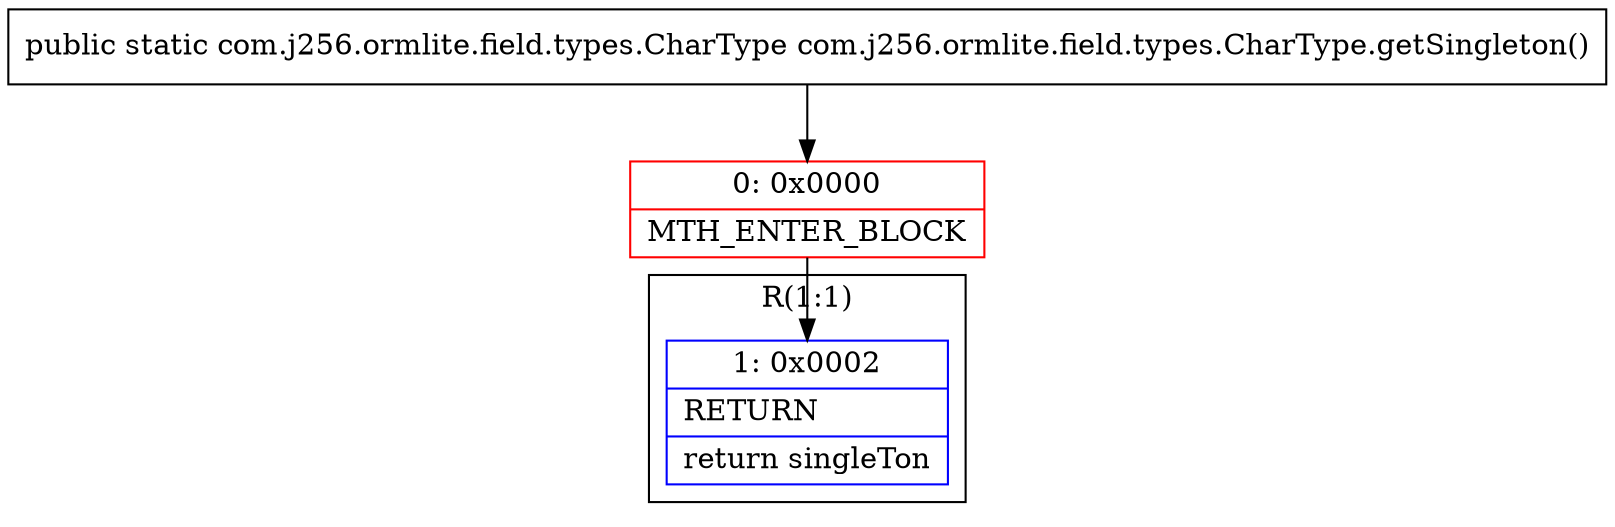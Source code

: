 digraph "CFG forcom.j256.ormlite.field.types.CharType.getSingleton()Lcom\/j256\/ormlite\/field\/types\/CharType;" {
subgraph cluster_Region_1281430940 {
label = "R(1:1)";
node [shape=record,color=blue];
Node_1 [shape=record,label="{1\:\ 0x0002|RETURN\l|return singleTon\l}"];
}
Node_0 [shape=record,color=red,label="{0\:\ 0x0000|MTH_ENTER_BLOCK\l}"];
MethodNode[shape=record,label="{public static com.j256.ormlite.field.types.CharType com.j256.ormlite.field.types.CharType.getSingleton() }"];
MethodNode -> Node_0;
Node_0 -> Node_1;
}

